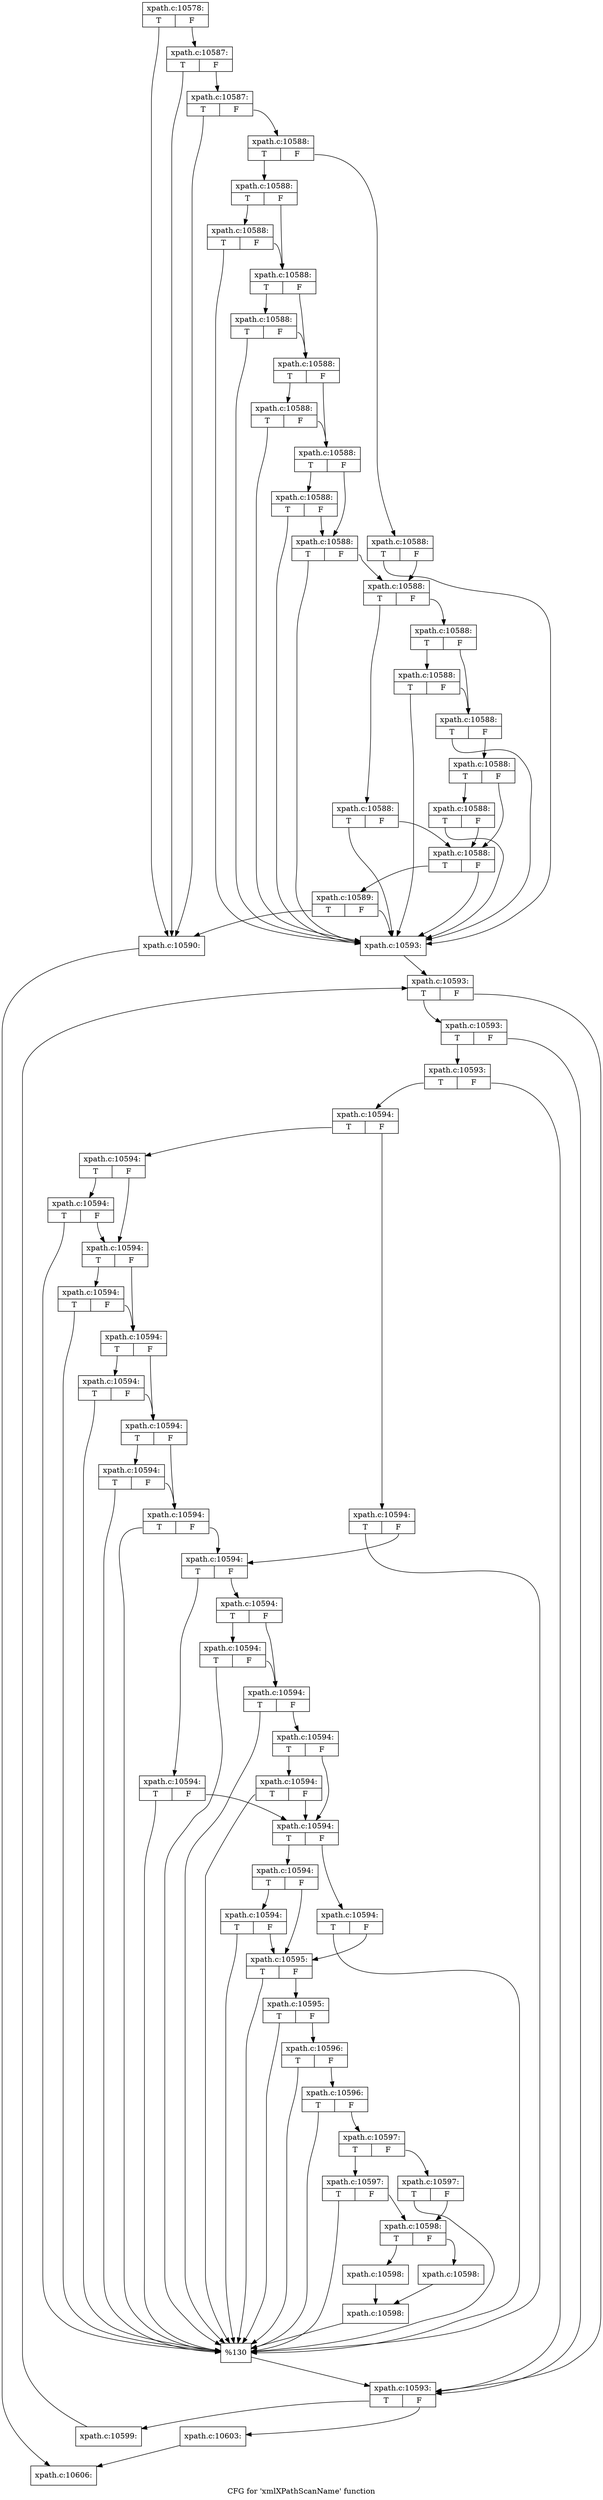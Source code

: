 digraph "CFG for 'xmlXPathScanName' function" {
	label="CFG for 'xmlXPathScanName' function";

	Node0x4eda420 [shape=record,label="{xpath.c:10578:|{<s0>T|<s1>F}}"];
	Node0x4eda420:s0 -> Node0x4ef6430;
	Node0x4eda420:s1 -> Node0x4ef65d0;
	Node0x4ef65d0 [shape=record,label="{xpath.c:10587:|{<s0>T|<s1>F}}"];
	Node0x4ef65d0:s0 -> Node0x4ef6430;
	Node0x4ef65d0:s1 -> Node0x4ef6550;
	Node0x4ef6550 [shape=record,label="{xpath.c:10587:|{<s0>T|<s1>F}}"];
	Node0x4ef6550:s0 -> Node0x4ef6430;
	Node0x4ef6550:s1 -> Node0x4ef64d0;
	Node0x4ef64d0 [shape=record,label="{xpath.c:10588:|{<s0>T|<s1>F}}"];
	Node0x4ef64d0:s0 -> Node0x4ef6e30;
	Node0x4ef64d0:s1 -> Node0x4ef6e80;
	Node0x4ef6e30 [shape=record,label="{xpath.c:10588:|{<s0>T|<s1>F}}"];
	Node0x4ef6e30:s0 -> Node0x4ef7180;
	Node0x4ef6e30:s1 -> Node0x4ef7130;
	Node0x4ef7180 [shape=record,label="{xpath.c:10588:|{<s0>T|<s1>F}}"];
	Node0x4ef7180:s0 -> Node0x4ef6480;
	Node0x4ef7180:s1 -> Node0x4ef7130;
	Node0x4ef7130 [shape=record,label="{xpath.c:10588:|{<s0>T|<s1>F}}"];
	Node0x4ef7130:s0 -> Node0x4ef74b0;
	Node0x4ef7130:s1 -> Node0x4ef70e0;
	Node0x4ef74b0 [shape=record,label="{xpath.c:10588:|{<s0>T|<s1>F}}"];
	Node0x4ef74b0:s0 -> Node0x4ef6480;
	Node0x4ef74b0:s1 -> Node0x4ef70e0;
	Node0x4ef70e0 [shape=record,label="{xpath.c:10588:|{<s0>T|<s1>F}}"];
	Node0x4ef70e0:s0 -> Node0x4ef77e0;
	Node0x4ef70e0:s1 -> Node0x4ef7090;
	Node0x4ef77e0 [shape=record,label="{xpath.c:10588:|{<s0>T|<s1>F}}"];
	Node0x4ef77e0:s0 -> Node0x4ef6480;
	Node0x4ef77e0:s1 -> Node0x4ef7090;
	Node0x4ef7090 [shape=record,label="{xpath.c:10588:|{<s0>T|<s1>F}}"];
	Node0x4ef7090:s0 -> Node0x4ef7b10;
	Node0x4ef7090:s1 -> Node0x4ef7040;
	Node0x4ef7b10 [shape=record,label="{xpath.c:10588:|{<s0>T|<s1>F}}"];
	Node0x4ef7b10:s0 -> Node0x4ef6480;
	Node0x4ef7b10:s1 -> Node0x4ef7040;
	Node0x4ef7040 [shape=record,label="{xpath.c:10588:|{<s0>T|<s1>F}}"];
	Node0x4ef7040:s0 -> Node0x4ef6480;
	Node0x4ef7040:s1 -> Node0x4ef6db0;
	Node0x4ef6e80 [shape=record,label="{xpath.c:10588:|{<s0>T|<s1>F}}"];
	Node0x4ef6e80:s0 -> Node0x4ef6480;
	Node0x4ef6e80:s1 -> Node0x4ef6db0;
	Node0x4ef6db0 [shape=record,label="{xpath.c:10588:|{<s0>T|<s1>F}}"];
	Node0x4ef6db0:s0 -> Node0x4ef8160;
	Node0x4ef6db0:s1 -> Node0x4ef81b0;
	Node0x4ef8160 [shape=record,label="{xpath.c:10588:|{<s0>T|<s1>F}}"];
	Node0x4ef8160:s0 -> Node0x4ef6480;
	Node0x4ef8160:s1 -> Node0x4ef6d30;
	Node0x4ef81b0 [shape=record,label="{xpath.c:10588:|{<s0>T|<s1>F}}"];
	Node0x4ef81b0:s0 -> Node0x4ef8500;
	Node0x4ef81b0:s1 -> Node0x4ef84b0;
	Node0x4ef8500 [shape=record,label="{xpath.c:10588:|{<s0>T|<s1>F}}"];
	Node0x4ef8500:s0 -> Node0x4ef6480;
	Node0x4ef8500:s1 -> Node0x4ef84b0;
	Node0x4ef84b0 [shape=record,label="{xpath.c:10588:|{<s0>T|<s1>F}}"];
	Node0x4ef84b0:s0 -> Node0x4ef6480;
	Node0x4ef84b0:s1 -> Node0x4ef8460;
	Node0x4ef8460 [shape=record,label="{xpath.c:10588:|{<s0>T|<s1>F}}"];
	Node0x4ef8460:s0 -> Node0x4ef89a0;
	Node0x4ef8460:s1 -> Node0x4ef6d30;
	Node0x4ef89a0 [shape=record,label="{xpath.c:10588:|{<s0>T|<s1>F}}"];
	Node0x4ef89a0:s0 -> Node0x4ef6480;
	Node0x4ef89a0:s1 -> Node0x4ef6d30;
	Node0x4ef6d30 [shape=record,label="{xpath.c:10588:|{<s0>T|<s1>F}}"];
	Node0x4ef6d30:s0 -> Node0x4ef6cb0;
	Node0x4ef6d30:s1 -> Node0x4ef6480;
	Node0x4ef6cb0 [shape=record,label="{xpath.c:10589:|{<s0>T|<s1>F}}"];
	Node0x4ef6cb0:s0 -> Node0x4ef6430;
	Node0x4ef6cb0:s1 -> Node0x4ef6480;
	Node0x4ef6430 [shape=record,label="{xpath.c:10590:}"];
	Node0x4ef6430 -> Node0x4eda840;
	Node0x4ef6480 [shape=record,label="{xpath.c:10593:}"];
	Node0x4ef6480 -> Node0x4ef9310;
	Node0x4ef9310 [shape=record,label="{xpath.c:10593:|{<s0>T|<s1>F}}"];
	Node0x4ef9310:s0 -> Node0x4ef96d0;
	Node0x4ef9310:s1 -> Node0x4ef95b0;
	Node0x4ef96d0 [shape=record,label="{xpath.c:10593:|{<s0>T|<s1>F}}"];
	Node0x4ef96d0:s0 -> Node0x4ef9650;
	Node0x4ef96d0:s1 -> Node0x4ef95b0;
	Node0x4ef9650 [shape=record,label="{xpath.c:10593:|{<s0>T|<s1>F}}"];
	Node0x4ef9650:s0 -> Node0x4ef9600;
	Node0x4ef9650:s1 -> Node0x4ef95b0;
	Node0x4ef9600 [shape=record,label="{xpath.c:10594:|{<s0>T|<s1>F}}"];
	Node0x4ef9600:s0 -> Node0x4efa1a0;
	Node0x4ef9600:s1 -> Node0x4efa1f0;
	Node0x4efa1a0 [shape=record,label="{xpath.c:10594:|{<s0>T|<s1>F}}"];
	Node0x4efa1a0:s0 -> Node0x4efa550;
	Node0x4efa1a0:s1 -> Node0x4efa500;
	Node0x4efa550 [shape=record,label="{xpath.c:10594:|{<s0>T|<s1>F}}"];
	Node0x4efa550:s0 -> Node0x4ef9cb0;
	Node0x4efa550:s1 -> Node0x4efa500;
	Node0x4efa500 [shape=record,label="{xpath.c:10594:|{<s0>T|<s1>F}}"];
	Node0x4efa500:s0 -> Node0x4efa880;
	Node0x4efa500:s1 -> Node0x4efa4b0;
	Node0x4efa880 [shape=record,label="{xpath.c:10594:|{<s0>T|<s1>F}}"];
	Node0x4efa880:s0 -> Node0x4ef9cb0;
	Node0x4efa880:s1 -> Node0x4efa4b0;
	Node0x4efa4b0 [shape=record,label="{xpath.c:10594:|{<s0>T|<s1>F}}"];
	Node0x4efa4b0:s0 -> Node0x4efabb0;
	Node0x4efa4b0:s1 -> Node0x4efa460;
	Node0x4efabb0 [shape=record,label="{xpath.c:10594:|{<s0>T|<s1>F}}"];
	Node0x4efabb0:s0 -> Node0x4ef9cb0;
	Node0x4efabb0:s1 -> Node0x4efa460;
	Node0x4efa460 [shape=record,label="{xpath.c:10594:|{<s0>T|<s1>F}}"];
	Node0x4efa460:s0 -> Node0x4efaee0;
	Node0x4efa460:s1 -> Node0x4efa410;
	Node0x4efaee0 [shape=record,label="{xpath.c:10594:|{<s0>T|<s1>F}}"];
	Node0x4efaee0:s0 -> Node0x4ef9cb0;
	Node0x4efaee0:s1 -> Node0x4efa410;
	Node0x4efa410 [shape=record,label="{xpath.c:10594:|{<s0>T|<s1>F}}"];
	Node0x4efa410:s0 -> Node0x4ef9cb0;
	Node0x4efa410:s1 -> Node0x4efa120;
	Node0x4efa1f0 [shape=record,label="{xpath.c:10594:|{<s0>T|<s1>F}}"];
	Node0x4efa1f0:s0 -> Node0x4ef9cb0;
	Node0x4efa1f0:s1 -> Node0x4efa120;
	Node0x4efa120 [shape=record,label="{xpath.c:10594:|{<s0>T|<s1>F}}"];
	Node0x4efa120:s0 -> Node0x4efb530;
	Node0x4efa120:s1 -> Node0x4efb580;
	Node0x4efb530 [shape=record,label="{xpath.c:10594:|{<s0>T|<s1>F}}"];
	Node0x4efb530:s0 -> Node0x4ef9cb0;
	Node0x4efb530:s1 -> Node0x4efa0a0;
	Node0x4efb580 [shape=record,label="{xpath.c:10594:|{<s0>T|<s1>F}}"];
	Node0x4efb580:s0 -> Node0x4efb8d0;
	Node0x4efb580:s1 -> Node0x4efb880;
	Node0x4efb8d0 [shape=record,label="{xpath.c:10594:|{<s0>T|<s1>F}}"];
	Node0x4efb8d0:s0 -> Node0x4ef9cb0;
	Node0x4efb8d0:s1 -> Node0x4efb880;
	Node0x4efb880 [shape=record,label="{xpath.c:10594:|{<s0>T|<s1>F}}"];
	Node0x4efb880:s0 -> Node0x4ef9cb0;
	Node0x4efb880:s1 -> Node0x4efb830;
	Node0x4efb830 [shape=record,label="{xpath.c:10594:|{<s0>T|<s1>F}}"];
	Node0x4efb830:s0 -> Node0x4efbd70;
	Node0x4efb830:s1 -> Node0x4efa0a0;
	Node0x4efbd70 [shape=record,label="{xpath.c:10594:|{<s0>T|<s1>F}}"];
	Node0x4efbd70:s0 -> Node0x4ef9cb0;
	Node0x4efbd70:s1 -> Node0x4efa0a0;
	Node0x4efa0a0 [shape=record,label="{xpath.c:10594:|{<s0>T|<s1>F}}"];
	Node0x4efa0a0:s0 -> Node0x4efc0a0;
	Node0x4efa0a0:s1 -> Node0x4efc0f0;
	Node0x4efc0a0 [shape=record,label="{xpath.c:10594:|{<s0>T|<s1>F}}"];
	Node0x4efc0a0:s0 -> Node0x4efc2e0;
	Node0x4efc0a0:s1 -> Node0x4efa020;
	Node0x4efc2e0 [shape=record,label="{xpath.c:10594:|{<s0>T|<s1>F}}"];
	Node0x4efc2e0:s0 -> Node0x4ef9cb0;
	Node0x4efc2e0:s1 -> Node0x4efa020;
	Node0x4efc0f0 [shape=record,label="{xpath.c:10594:|{<s0>T|<s1>F}}"];
	Node0x4efc0f0:s0 -> Node0x4ef9cb0;
	Node0x4efc0f0:s1 -> Node0x4efa020;
	Node0x4efa020 [shape=record,label="{xpath.c:10595:|{<s0>T|<s1>F}}"];
	Node0x4efa020:s0 -> Node0x4ef9cb0;
	Node0x4efa020:s1 -> Node0x4ef9fa0;
	Node0x4ef9fa0 [shape=record,label="{xpath.c:10595:|{<s0>T|<s1>F}}"];
	Node0x4ef9fa0:s0 -> Node0x4ef9cb0;
	Node0x4ef9fa0:s1 -> Node0x4ef9f20;
	Node0x4ef9f20 [shape=record,label="{xpath.c:10596:|{<s0>T|<s1>F}}"];
	Node0x4ef9f20:s0 -> Node0x4ef9cb0;
	Node0x4ef9f20:s1 -> Node0x4ef9ea0;
	Node0x4ef9ea0 [shape=record,label="{xpath.c:10596:|{<s0>T|<s1>F}}"];
	Node0x4ef9ea0:s0 -> Node0x4ef9cb0;
	Node0x4ef9ea0:s1 -> Node0x4ef9e20;
	Node0x4ef9e20 [shape=record,label="{xpath.c:10597:|{<s0>T|<s1>F}}"];
	Node0x4ef9e20:s0 -> Node0x4efd020;
	Node0x4ef9e20:s1 -> Node0x4efd070;
	Node0x4efd020 [shape=record,label="{xpath.c:10597:|{<s0>T|<s1>F}}"];
	Node0x4efd020:s0 -> Node0x4ef9cb0;
	Node0x4efd020:s1 -> Node0x4ef9dd0;
	Node0x4efd070 [shape=record,label="{xpath.c:10597:|{<s0>T|<s1>F}}"];
	Node0x4efd070:s0 -> Node0x4ef9cb0;
	Node0x4efd070:s1 -> Node0x4ef9dd0;
	Node0x4ef9dd0 [shape=record,label="{xpath.c:10598:|{<s0>T|<s1>F}}"];
	Node0x4ef9dd0:s0 -> Node0x4efd500;
	Node0x4ef9dd0:s1 -> Node0x4efd890;
	Node0x4efd500 [shape=record,label="{xpath.c:10598:}"];
	Node0x4efd500 -> Node0x4efd8e0;
	Node0x4efd890 [shape=record,label="{xpath.c:10598:}"];
	Node0x4efd890 -> Node0x4efd8e0;
	Node0x4efd8e0 [shape=record,label="{xpath.c:10598:}"];
	Node0x4efd8e0 -> Node0x4ef9cb0;
	Node0x4ef9cb0 [shape=record,label="{%130}"];
	Node0x4ef9cb0 -> Node0x4ef95b0;
	Node0x4ef95b0 [shape=record,label="{xpath.c:10593:|{<s0>T|<s1>F}}"];
	Node0x4ef95b0:s0 -> Node0x4efe080;
	Node0x4ef95b0:s1 -> Node0x4ef9530;
	Node0x4efe080 [shape=record,label="{xpath.c:10599:}"];
	Node0x4efe080 -> Node0x4ef9310;
	Node0x4ef9530 [shape=record,label="{xpath.c:10603:}"];
	Node0x4ef9530 -> Node0x4eda840;
	Node0x4eda840 [shape=record,label="{xpath.c:10606:}"];
}
